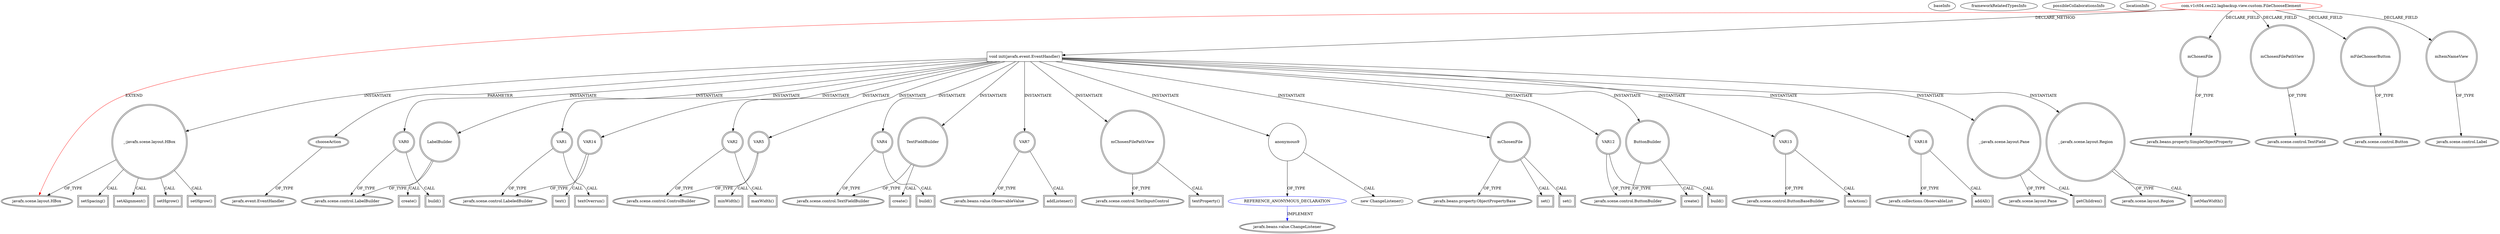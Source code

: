 digraph {
baseInfo[graphId=4620,category="extension_graph",isAnonymous=false,possibleRelation=true]
frameworkRelatedTypesInfo[0="javafx.scene.layout.HBox"]
possibleCollaborationsInfo[0="4620~CLIENT_METHOD_DECLARATION-INSTANTIATION-~javafx.scene.layout.HBox ~javafx.beans.value.ChangeListener ~false~true"]
locationInfo[projectName="v1ct04-lagbackup",filePath="/v1ct04-lagbackup/lagbackup-master/src/com/v1ct04/ces22/lagbackup/view/custom/FileChooseElement.java",contextSignature="FileChooseElement",graphId="4620"]
0[label="com.v1ct04.ces22.lagbackup.view.custom.FileChooseElement",vertexType="ROOT_CLIENT_CLASS_DECLARATION",isFrameworkType=false,color=red]
1[label="javafx.scene.layout.HBox",vertexType="FRAMEWORK_CLASS_TYPE",isFrameworkType=true,peripheries=2]
2[label="mChosenFile",vertexType="FIELD_DECLARATION",isFrameworkType=true,peripheries=2,shape=circle]
3[label="javafx.beans.property.SimpleObjectProperty",vertexType="FRAMEWORK_CLASS_TYPE",isFrameworkType=true,peripheries=2]
4[label="mChosenFilePathView",vertexType="FIELD_DECLARATION",isFrameworkType=true,peripheries=2,shape=circle]
5[label="javafx.scene.control.TextField",vertexType="FRAMEWORK_CLASS_TYPE",isFrameworkType=true,peripheries=2]
6[label="mFileChooserButton",vertexType="FIELD_DECLARATION",isFrameworkType=true,peripheries=2,shape=circle]
7[label="javafx.scene.control.Button",vertexType="FRAMEWORK_CLASS_TYPE",isFrameworkType=true,peripheries=2]
8[label="mItemNameView",vertexType="FIELD_DECLARATION",isFrameworkType=true,peripheries=2,shape=circle]
9[label="javafx.scene.control.Label",vertexType="FRAMEWORK_CLASS_TYPE",isFrameworkType=true,peripheries=2]
10[label="void init(javafx.event.EventHandler)",vertexType="CLIENT_METHOD_DECLARATION",isFrameworkType=false,shape=box]
11[label="chooseAction",vertexType="PARAMETER_DECLARATION",isFrameworkType=true,peripheries=2]
12[label="javafx.event.EventHandler",vertexType="FRAMEWORK_INTERFACE_TYPE",isFrameworkType=true,peripheries=2]
13[label="VAR0",vertexType="VARIABLE_EXPRESION",isFrameworkType=true,peripheries=2,shape=circle]
15[label="javafx.scene.control.LabelBuilder",vertexType="FRAMEWORK_CLASS_TYPE",isFrameworkType=true,peripheries=2]
14[label="build()",vertexType="INSIDE_CALL",isFrameworkType=true,peripheries=2,shape=box]
16[label="VAR1",vertexType="VARIABLE_EXPRESION",isFrameworkType=true,peripheries=2,shape=circle]
18[label="javafx.scene.control.LabeledBuilder",vertexType="FRAMEWORK_CLASS_TYPE",isFrameworkType=true,peripheries=2]
17[label="textOverrun()",vertexType="INSIDE_CALL",isFrameworkType=true,peripheries=2,shape=box]
19[label="VAR2",vertexType="VARIABLE_EXPRESION",isFrameworkType=true,peripheries=2,shape=circle]
21[label="javafx.scene.control.ControlBuilder",vertexType="FRAMEWORK_CLASS_TYPE",isFrameworkType=true,peripheries=2]
20[label="maxWidth()",vertexType="INSIDE_CALL",isFrameworkType=true,peripheries=2,shape=box]
22[label="LabelBuilder",vertexType="VARIABLE_EXPRESION",isFrameworkType=true,peripheries=2,shape=circle]
23[label="create()",vertexType="INSIDE_CALL",isFrameworkType=true,peripheries=2,shape=box]
25[label="VAR4",vertexType="VARIABLE_EXPRESION",isFrameworkType=true,peripheries=2,shape=circle]
27[label="javafx.scene.control.TextFieldBuilder",vertexType="FRAMEWORK_CLASS_TYPE",isFrameworkType=true,peripheries=2]
26[label="build()",vertexType="INSIDE_CALL",isFrameworkType=true,peripheries=2,shape=box]
28[label="VAR5",vertexType="VARIABLE_EXPRESION",isFrameworkType=true,peripheries=2,shape=circle]
29[label="minWidth()",vertexType="INSIDE_CALL",isFrameworkType=true,peripheries=2,shape=box]
31[label="TextFieldBuilder",vertexType="VARIABLE_EXPRESION",isFrameworkType=true,peripheries=2,shape=circle]
32[label="create()",vertexType="INSIDE_CALL",isFrameworkType=true,peripheries=2,shape=box]
34[label="VAR7",vertexType="VARIABLE_EXPRESION",isFrameworkType=true,peripheries=2,shape=circle]
36[label="javafx.beans.value.ObservableValue",vertexType="FRAMEWORK_INTERFACE_TYPE",isFrameworkType=true,peripheries=2]
35[label="addListener()",vertexType="INSIDE_CALL",isFrameworkType=true,peripheries=2,shape=box]
37[label="mChosenFilePathView",vertexType="VARIABLE_EXPRESION",isFrameworkType=true,peripheries=2,shape=circle]
39[label="javafx.scene.control.TextInputControl",vertexType="FRAMEWORK_CLASS_TYPE",isFrameworkType=true,peripheries=2]
38[label="textProperty()",vertexType="INSIDE_CALL",isFrameworkType=true,peripheries=2,shape=box]
41[label="anonymous9",vertexType="VARIABLE_EXPRESION",isFrameworkType=false,shape=circle]
42[label="REFERENCE_ANONYMOUS_DECLARATION",vertexType="REFERENCE_ANONYMOUS_DECLARATION",isFrameworkType=false,color=blue]
43[label="javafx.beans.value.ChangeListener",vertexType="FRAMEWORK_INTERFACE_TYPE",isFrameworkType=true,peripheries=2]
40[label="new ChangeListener()",vertexType="CONSTRUCTOR_CALL",isFrameworkType=false]
44[label="mChosenFile",vertexType="VARIABLE_EXPRESION",isFrameworkType=true,peripheries=2,shape=circle]
46[label="javafx.beans.property.ObjectPropertyBase",vertexType="FRAMEWORK_CLASS_TYPE",isFrameworkType=true,peripheries=2]
45[label="set()",vertexType="INSIDE_CALL",isFrameworkType=true,peripheries=2,shape=box]
48[label="set()",vertexType="INSIDE_CALL",isFrameworkType=true,peripheries=2,shape=box]
49[label="VAR12",vertexType="VARIABLE_EXPRESION",isFrameworkType=true,peripheries=2,shape=circle]
51[label="javafx.scene.control.ButtonBuilder",vertexType="FRAMEWORK_CLASS_TYPE",isFrameworkType=true,peripheries=2]
50[label="build()",vertexType="INSIDE_CALL",isFrameworkType=true,peripheries=2,shape=box]
52[label="VAR13",vertexType="VARIABLE_EXPRESION",isFrameworkType=true,peripheries=2,shape=circle]
54[label="javafx.scene.control.ButtonBaseBuilder",vertexType="FRAMEWORK_CLASS_TYPE",isFrameworkType=true,peripheries=2]
53[label="onAction()",vertexType="INSIDE_CALL",isFrameworkType=true,peripheries=2,shape=box]
55[label="VAR14",vertexType="VARIABLE_EXPRESION",isFrameworkType=true,peripheries=2,shape=circle]
56[label="text()",vertexType="INSIDE_CALL",isFrameworkType=true,peripheries=2,shape=box]
58[label="ButtonBuilder",vertexType="VARIABLE_EXPRESION",isFrameworkType=true,peripheries=2,shape=circle]
59[label="create()",vertexType="INSIDE_CALL",isFrameworkType=true,peripheries=2,shape=box]
61[label="_:javafx.scene.layout.HBox",vertexType="VARIABLE_EXPRESION",isFrameworkType=true,peripheries=2,shape=circle]
62[label="setSpacing()",vertexType="INSIDE_CALL",isFrameworkType=true,peripheries=2,shape=box]
65[label="setAlignment()",vertexType="INSIDE_CALL",isFrameworkType=true,peripheries=2,shape=box]
66[label="VAR18",vertexType="VARIABLE_EXPRESION",isFrameworkType=true,peripheries=2,shape=circle]
68[label="javafx.collections.ObservableList",vertexType="FRAMEWORK_INTERFACE_TYPE",isFrameworkType=true,peripheries=2]
67[label="addAll()",vertexType="INSIDE_CALL",isFrameworkType=true,peripheries=2,shape=box]
69[label="_:javafx.scene.layout.Pane",vertexType="VARIABLE_EXPRESION",isFrameworkType=true,peripheries=2,shape=circle]
71[label="javafx.scene.layout.Pane",vertexType="FRAMEWORK_CLASS_TYPE",isFrameworkType=true,peripheries=2]
70[label="getChildren()",vertexType="INSIDE_CALL",isFrameworkType=true,peripheries=2,shape=box]
73[label="setHgrow()",vertexType="INSIDE_CALL",isFrameworkType=true,peripheries=2,shape=box]
75[label="setHgrow()",vertexType="INSIDE_CALL",isFrameworkType=true,peripheries=2,shape=box]
76[label="_:javafx.scene.layout.Region",vertexType="VARIABLE_EXPRESION",isFrameworkType=true,peripheries=2,shape=circle]
78[label="javafx.scene.layout.Region",vertexType="FRAMEWORK_CLASS_TYPE",isFrameworkType=true,peripheries=2]
77[label="setMaxWidth()",vertexType="INSIDE_CALL",isFrameworkType=true,peripheries=2,shape=box]
0->1[label="EXTEND",color=red]
0->2[label="DECLARE_FIELD"]
2->3[label="OF_TYPE"]
0->4[label="DECLARE_FIELD"]
4->5[label="OF_TYPE"]
0->6[label="DECLARE_FIELD"]
6->7[label="OF_TYPE"]
0->8[label="DECLARE_FIELD"]
8->9[label="OF_TYPE"]
0->10[label="DECLARE_METHOD"]
11->12[label="OF_TYPE"]
10->11[label="PARAMETER"]
10->13[label="INSTANTIATE"]
13->15[label="OF_TYPE"]
13->14[label="CALL"]
10->16[label="INSTANTIATE"]
16->18[label="OF_TYPE"]
16->17[label="CALL"]
10->19[label="INSTANTIATE"]
19->21[label="OF_TYPE"]
19->20[label="CALL"]
10->22[label="INSTANTIATE"]
22->15[label="OF_TYPE"]
22->23[label="CALL"]
10->25[label="INSTANTIATE"]
25->27[label="OF_TYPE"]
25->26[label="CALL"]
10->28[label="INSTANTIATE"]
28->21[label="OF_TYPE"]
28->29[label="CALL"]
10->31[label="INSTANTIATE"]
31->27[label="OF_TYPE"]
31->32[label="CALL"]
10->34[label="INSTANTIATE"]
34->36[label="OF_TYPE"]
34->35[label="CALL"]
10->37[label="INSTANTIATE"]
37->39[label="OF_TYPE"]
37->38[label="CALL"]
10->41[label="INSTANTIATE"]
42->43[label="IMPLEMENT",color=blue]
41->42[label="OF_TYPE"]
41->40[label="CALL"]
10->44[label="INSTANTIATE"]
44->46[label="OF_TYPE"]
44->45[label="CALL"]
44->48[label="CALL"]
10->49[label="INSTANTIATE"]
49->51[label="OF_TYPE"]
49->50[label="CALL"]
10->52[label="INSTANTIATE"]
52->54[label="OF_TYPE"]
52->53[label="CALL"]
10->55[label="INSTANTIATE"]
55->18[label="OF_TYPE"]
55->56[label="CALL"]
10->58[label="INSTANTIATE"]
58->51[label="OF_TYPE"]
58->59[label="CALL"]
10->61[label="INSTANTIATE"]
61->1[label="OF_TYPE"]
61->62[label="CALL"]
61->65[label="CALL"]
10->66[label="INSTANTIATE"]
66->68[label="OF_TYPE"]
66->67[label="CALL"]
10->69[label="INSTANTIATE"]
69->71[label="OF_TYPE"]
69->70[label="CALL"]
61->73[label="CALL"]
61->75[label="CALL"]
10->76[label="INSTANTIATE"]
76->78[label="OF_TYPE"]
76->77[label="CALL"]
}
